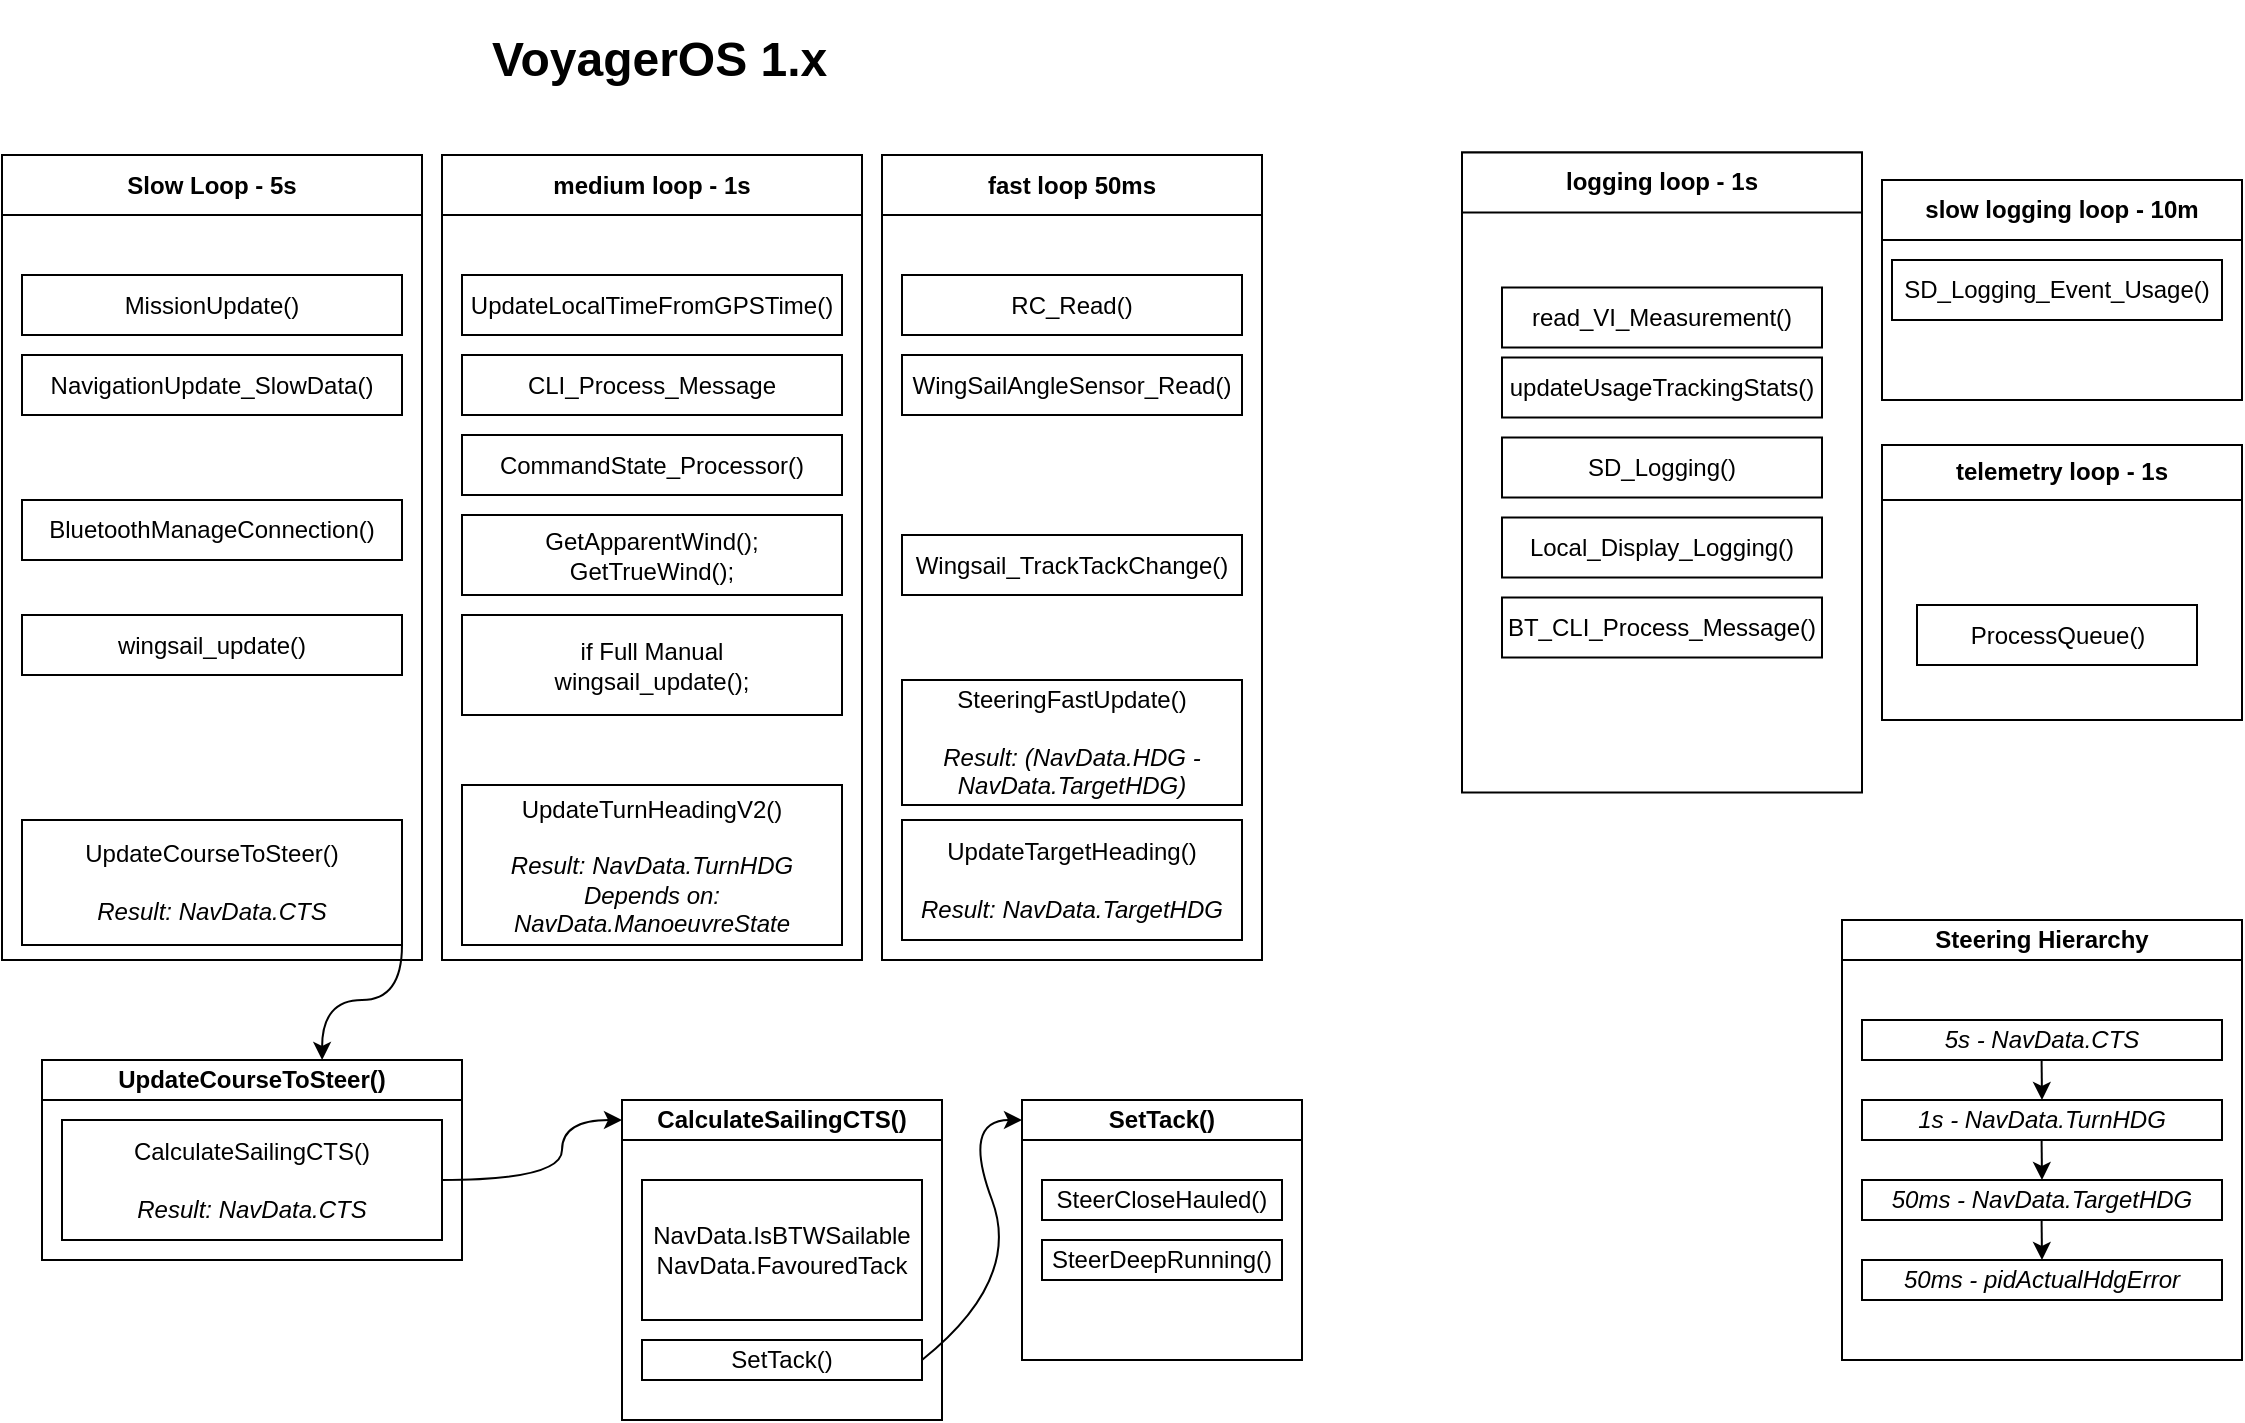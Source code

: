 <mxfile version="14.1.8" type="device" pages="2"><diagram id="B-j6vuQau304qGNzD8q0" name="Page-1"><mxGraphModel dx="1550" dy="866" grid="1" gridSize="10" guides="1" tooltips="1" connect="1" arrows="1" fold="1" page="1" pageScale="1" pageWidth="1169" pageHeight="827" math="0" shadow="0"><root><mxCell id="0"/><mxCell id="1" parent="0"/><mxCell id="0zf4ALN26BLQmoiENGJG-14" value="" style="rounded=0;whiteSpace=wrap;html=1;" vertex="1" parent="1"><mxGeometry x="520" y="580" width="140" height="130" as="geometry"/></mxCell><mxCell id="0zf4ALN26BLQmoiENGJG-13" value="" style="rounded=0;whiteSpace=wrap;html=1;" vertex="1" parent="1"><mxGeometry x="320" y="580" width="160" height="160" as="geometry"/></mxCell><mxCell id="0zf4ALN26BLQmoiENGJG-3" value="" style="rounded=0;whiteSpace=wrap;html=1;" vertex="1" parent="1"><mxGeometry x="30" y="560" width="210" height="100" as="geometry"/></mxCell><mxCell id="EbC22wVmq6swju2A2F3U-46" value="" style="rounded=0;whiteSpace=wrap;html=1;" vertex="1" parent="1"><mxGeometry x="930" y="490" width="200" height="220" as="geometry"/></mxCell><mxCell id="EbC22wVmq6swju2A2F3U-40" value="" style="rounded=0;whiteSpace=wrap;html=1;" vertex="1" parent="1"><mxGeometry x="10" y="107.5" width="210" height="402.5" as="geometry"/></mxCell><mxCell id="EbC22wVmq6swju2A2F3U-39" value="" style="rounded=0;whiteSpace=wrap;html=1;" vertex="1" parent="1"><mxGeometry x="230" y="107.5" width="210" height="402.5" as="geometry"/></mxCell><mxCell id="EbC22wVmq6swju2A2F3U-38" value="" style="rounded=0;whiteSpace=wrap;html=1;" vertex="1" parent="1"><mxGeometry x="450" y="107.5" width="190" height="402.5" as="geometry"/></mxCell><mxCell id="EbC22wVmq6swju2A2F3U-37" value="" style="rounded=0;whiteSpace=wrap;html=1;" vertex="1" parent="1"><mxGeometry x="950" y="120" width="180" height="110" as="geometry"/></mxCell><mxCell id="EbC22wVmq6swju2A2F3U-36" value="" style="rounded=0;whiteSpace=wrap;html=1;" vertex="1" parent="1"><mxGeometry x="950" y="252.5" width="180" height="137.5" as="geometry"/></mxCell><mxCell id="EbC22wVmq6swju2A2F3U-34" value="" style="rounded=0;whiteSpace=wrap;html=1;" vertex="1" parent="1"><mxGeometry x="740" y="106.25" width="200" height="320" as="geometry"/></mxCell><mxCell id="EbC22wVmq6swju2A2F3U-1" value="&lt;b&gt;Slow Loop - 5s&lt;/b&gt;" style="rounded=0;whiteSpace=wrap;html=1;" vertex="1" parent="1"><mxGeometry x="10" y="107.5" width="210" height="30" as="geometry"/></mxCell><mxCell id="EbC22wVmq6swju2A2F3U-2" value="&lt;b&gt;medium loop - 1s&lt;/b&gt;" style="rounded=0;whiteSpace=wrap;html=1;" vertex="1" parent="1"><mxGeometry x="230" y="107.5" width="210" height="30" as="geometry"/></mxCell><mxCell id="EbC22wVmq6swju2A2F3U-3" value="&lt;b&gt;fast loop 50ms&lt;/b&gt;" style="rounded=0;whiteSpace=wrap;html=1;" vertex="1" parent="1"><mxGeometry x="450" y="107.5" width="190" height="30" as="geometry"/></mxCell><mxCell id="EbC22wVmq6swju2A2F3U-4" value="&lt;b&gt;logging loop - 1s&lt;/b&gt;" style="rounded=0;whiteSpace=wrap;html=1;" vertex="1" parent="1"><mxGeometry x="740" y="106.25" width="200" height="30" as="geometry"/></mxCell><mxCell id="EbC22wVmq6swju2A2F3U-5" value="&lt;b&gt;slow logging loop - 10m&lt;/b&gt;" style="rounded=0;whiteSpace=wrap;html=1;" vertex="1" parent="1"><mxGeometry x="950" y="120" width="180" height="30" as="geometry"/></mxCell><mxCell id="EbC22wVmq6swju2A2F3U-6" value="&lt;b&gt;telemetry loop - 1s&lt;/b&gt;" style="rounded=0;whiteSpace=wrap;html=1;" vertex="1" parent="1"><mxGeometry x="950" y="252.5" width="180" height="27.5" as="geometry"/></mxCell><mxCell id="EbC22wVmq6swju2A2F3U-8" value="MissionUpdate()" style="rounded=0;whiteSpace=wrap;html=1;" vertex="1" parent="1"><mxGeometry x="20" y="167.5" width="190" height="30" as="geometry"/></mxCell><mxCell id="EbC22wVmq6swju2A2F3U-9" value="NavigationUpdate_SlowData()" style="rounded=0;whiteSpace=wrap;html=1;" vertex="1" parent="1"><mxGeometry x="20" y="207.5" width="190" height="30" as="geometry"/></mxCell><mxCell id="EbC22wVmq6swju2A2F3U-10" value="UpdateCourseToSteer()&lt;br&gt;&lt;br&gt;&lt;i&gt;Result: NavData.CTS&lt;/i&gt;" style="rounded=0;whiteSpace=wrap;html=1;" vertex="1" parent="1"><mxGeometry x="20" y="440" width="190" height="62.5" as="geometry"/></mxCell><mxCell id="EbC22wVmq6swju2A2F3U-11" value="BluetoothManageConnection()" style="rounded=0;whiteSpace=wrap;html=1;" vertex="1" parent="1"><mxGeometry x="20" y="280" width="190" height="30" as="geometry"/></mxCell><mxCell id="EbC22wVmq6swju2A2F3U-12" value="wingsail_update()" style="rounded=0;whiteSpace=wrap;html=1;" vertex="1" parent="1"><mxGeometry x="20" y="337.5" width="190" height="30" as="geometry"/></mxCell><mxCell id="EbC22wVmq6swju2A2F3U-15" value="UpdateLocalTimeFromGPSTime()" style="rounded=0;whiteSpace=wrap;html=1;" vertex="1" parent="1"><mxGeometry x="240" y="167.5" width="190" height="30" as="geometry"/></mxCell><mxCell id="EbC22wVmq6swju2A2F3U-16" value="CLI_Process_Message" style="rounded=0;whiteSpace=wrap;html=1;" vertex="1" parent="1"><mxGeometry x="240" y="207.5" width="190" height="30" as="geometry"/></mxCell><mxCell id="EbC22wVmq6swju2A2F3U-17" value="CommandState_Processor()" style="rounded=0;whiteSpace=wrap;html=1;" vertex="1" parent="1"><mxGeometry x="240" y="247.5" width="190" height="30" as="geometry"/></mxCell><mxCell id="EbC22wVmq6swju2A2F3U-18" value="GetApparentWind();&#9;GetTrueWind();" style="rounded=0;whiteSpace=wrap;html=1;" vertex="1" parent="1"><mxGeometry x="240" y="287.5" width="190" height="40" as="geometry"/></mxCell><mxCell id="EbC22wVmq6swju2A2F3U-19" value="if Full Manual &lt;br&gt;wingsail_update();" style="rounded=0;whiteSpace=wrap;html=1;" vertex="1" parent="1"><mxGeometry x="240" y="337.5" width="190" height="50" as="geometry"/></mxCell><mxCell id="EbC22wVmq6swju2A2F3U-20" value="UpdateTurnHeadingV2()&lt;br&gt;&lt;br&gt;&lt;i&gt;Result: NavData.TurnHDG&lt;br&gt;Depends on: NavData.ManoeuvreState&lt;br&gt;&lt;/i&gt;" style="rounded=0;whiteSpace=wrap;html=1;" vertex="1" parent="1"><mxGeometry x="240" y="422.5" width="190" height="80" as="geometry"/></mxCell><mxCell id="EbC22wVmq6swju2A2F3U-22" value="UpdateTargetHeading()&lt;br&gt;&lt;br&gt;&lt;i&gt;Result: NavData.TargetHDG&lt;/i&gt;" style="rounded=0;whiteSpace=wrap;html=1;" vertex="1" parent="1"><mxGeometry x="460" y="440" width="170" height="60" as="geometry"/></mxCell><mxCell id="EbC22wVmq6swju2A2F3U-23" value="RC_Read()" style="rounded=0;whiteSpace=wrap;html=1;" vertex="1" parent="1"><mxGeometry x="460" y="167.5" width="170" height="30" as="geometry"/></mxCell><mxCell id="EbC22wVmq6swju2A2F3U-24" value="SteeringFastUpdate()&lt;br&gt;&lt;br&gt;&lt;i&gt;Result: (NavData.HDG - NavData.TargetHDG)&lt;/i&gt;" style="rounded=0;whiteSpace=wrap;html=1;" vertex="1" parent="1"><mxGeometry x="460" y="370" width="170" height="62.5" as="geometry"/></mxCell><mxCell id="EbC22wVmq6swju2A2F3U-25" value="WingSailAngleSensor_Read()" style="rounded=0;whiteSpace=wrap;html=1;" vertex="1" parent="1"><mxGeometry x="460" y="207.5" width="170" height="30" as="geometry"/></mxCell><mxCell id="EbC22wVmq6swju2A2F3U-26" value="Wingsail_TrackTackChange()" style="rounded=0;whiteSpace=wrap;html=1;" vertex="1" parent="1"><mxGeometry x="460" y="297.5" width="170" height="30" as="geometry"/></mxCell><mxCell id="EbC22wVmq6swju2A2F3U-27" value="read_VI_Measurement()" style="rounded=0;whiteSpace=wrap;html=1;" vertex="1" parent="1"><mxGeometry x="760" y="173.75" width="160" height="30" as="geometry"/></mxCell><mxCell id="EbC22wVmq6swju2A2F3U-28" value="updateUsageTrackingStats()" style="rounded=0;whiteSpace=wrap;html=1;" vertex="1" parent="1"><mxGeometry x="760" y="208.75" width="160" height="30" as="geometry"/></mxCell><mxCell id="EbC22wVmq6swju2A2F3U-29" value="SD_Logging()" style="rounded=0;whiteSpace=wrap;html=1;" vertex="1" parent="1"><mxGeometry x="760" y="248.75" width="160" height="30" as="geometry"/></mxCell><mxCell id="EbC22wVmq6swju2A2F3U-30" value="Local_Display_Logging()" style="rounded=0;whiteSpace=wrap;html=1;" vertex="1" parent="1"><mxGeometry x="760" y="288.75" width="160" height="30" as="geometry"/></mxCell><mxCell id="EbC22wVmq6swju2A2F3U-31" value="BT_CLI_Process_Message()" style="rounded=0;whiteSpace=wrap;html=1;" vertex="1" parent="1"><mxGeometry x="760" y="328.75" width="160" height="30" as="geometry"/></mxCell><mxCell id="EbC22wVmq6swju2A2F3U-32" value="SD_Logging_Event_Usage()" style="rounded=0;whiteSpace=wrap;html=1;" vertex="1" parent="1"><mxGeometry x="955" y="160" width="165" height="30" as="geometry"/></mxCell><mxCell id="EbC22wVmq6swju2A2F3U-33" value="ProcessQueue()" style="rounded=0;whiteSpace=wrap;html=1;" vertex="1" parent="1"><mxGeometry x="967.5" y="332.5" width="140" height="30" as="geometry"/></mxCell><mxCell id="EbC22wVmq6swju2A2F3U-41" value="&lt;h1&gt;VoyagerOS 1.x&lt;/h1&gt;&lt;p&gt;&lt;br&gt;&lt;/p&gt;" style="text;html=1;strokeColor=none;fillColor=none;spacing=5;spacingTop=-20;whiteSpace=wrap;overflow=hidden;rounded=0;" vertex="1" parent="1"><mxGeometry x="250" y="40" width="190" height="50" as="geometry"/></mxCell><mxCell id="EbC22wVmq6swju2A2F3U-45" value="&lt;b&gt;Steering Hierarchy&lt;/b&gt;" style="rounded=0;whiteSpace=wrap;html=1;" vertex="1" parent="1"><mxGeometry x="930" y="490" width="200" height="20" as="geometry"/></mxCell><mxCell id="EbC22wVmq6swju2A2F3U-47" value="&lt;i&gt;5s - NavData.CTS&lt;/i&gt;" style="rounded=0;whiteSpace=wrap;html=1;" vertex="1" parent="1"><mxGeometry x="940" y="540" width="180" height="20" as="geometry"/></mxCell><mxCell id="EbC22wVmq6swju2A2F3U-48" value="&lt;i&gt;1s - NavData.TurnHDG&lt;/i&gt;" style="rounded=0;whiteSpace=wrap;html=1;" vertex="1" parent="1"><mxGeometry x="940" y="580" width="180" height="20" as="geometry"/></mxCell><mxCell id="EbC22wVmq6swju2A2F3U-49" value="&lt;i&gt;50ms - NavData.TargetHDG&lt;br&gt;&lt;/i&gt;" style="rounded=0;whiteSpace=wrap;html=1;" vertex="1" parent="1"><mxGeometry x="940" y="620" width="180" height="20" as="geometry"/></mxCell><mxCell id="EbC22wVmq6swju2A2F3U-50" value="&lt;i&gt;50ms - pidActualHdgError&lt;/i&gt;" style="rounded=0;whiteSpace=wrap;html=1;" vertex="1" parent="1"><mxGeometry x="940" y="660" width="180" height="20" as="geometry"/></mxCell><mxCell id="EbC22wVmq6swju2A2F3U-53" value="" style="endArrow=classic;html=1;entryX=0.5;entryY=0;entryDx=0;entryDy=0;" edge="1" parent="1" target="EbC22wVmq6swju2A2F3U-48"><mxGeometry width="50" height="50" relative="1" as="geometry"><mxPoint x="1029.8" y="560" as="sourcePoint"/><mxPoint x="1030" y="570" as="targetPoint"/></mxGeometry></mxCell><mxCell id="EbC22wVmq6swju2A2F3U-55" value="" style="endArrow=classic;html=1;entryX=0.5;entryY=0;entryDx=0;entryDy=0;" edge="1" parent="1"><mxGeometry width="50" height="50" relative="1" as="geometry"><mxPoint x="1029.8" y="600" as="sourcePoint"/><mxPoint x="1030" y="620" as="targetPoint"/></mxGeometry></mxCell><mxCell id="EbC22wVmq6swju2A2F3U-56" value="" style="endArrow=classic;html=1;entryX=0.5;entryY=0;entryDx=0;entryDy=0;" edge="1" parent="1"><mxGeometry width="50" height="50" relative="1" as="geometry"><mxPoint x="1029.8" y="640" as="sourcePoint"/><mxPoint x="1030" y="660" as="targetPoint"/></mxGeometry></mxCell><mxCell id="0zf4ALN26BLQmoiENGJG-1" value="&lt;b&gt;UpdateCourseToSteer()&lt;/b&gt;" style="rounded=0;whiteSpace=wrap;html=1;" vertex="1" parent="1"><mxGeometry x="30" y="560" width="210" height="20" as="geometry"/></mxCell><mxCell id="0zf4ALN26BLQmoiENGJG-2" value="CalculateSailingCTS()&lt;br&gt;&lt;br&gt;&lt;i&gt;Result: NavData.CTS&lt;/i&gt;" style="rounded=0;whiteSpace=wrap;html=1;" vertex="1" parent="1"><mxGeometry x="40" y="590" width="190" height="60" as="geometry"/></mxCell><mxCell id="0zf4ALN26BLQmoiENGJG-4" value="&lt;b&gt;CalculateSailingCTS()&lt;/b&gt;" style="rounded=0;whiteSpace=wrap;html=1;" vertex="1" parent="1"><mxGeometry x="320" y="580" width="160" height="20" as="geometry"/></mxCell><mxCell id="0zf4ALN26BLQmoiENGJG-5" value="NavData.IsBTWSailable&lt;br&gt;NavData.FavouredTack" style="rounded=0;whiteSpace=wrap;html=1;" vertex="1" parent="1"><mxGeometry x="330" y="620" width="140" height="70" as="geometry"/></mxCell><mxCell id="0zf4ALN26BLQmoiENGJG-6" value="SetTack()" style="rounded=0;whiteSpace=wrap;html=1;" vertex="1" parent="1"><mxGeometry x="330" y="700" width="140" height="20" as="geometry"/></mxCell><mxCell id="0zf4ALN26BLQmoiENGJG-7" value="" style="curved=1;endArrow=classic;html=1;exitX=1;exitY=1;exitDx=0;exitDy=0;entryX=0.667;entryY=0;entryDx=0;entryDy=0;entryPerimeter=0;" edge="1" parent="1" source="EbC22wVmq6swju2A2F3U-10" target="0zf4ALN26BLQmoiENGJG-1"><mxGeometry width="50" height="50" relative="1" as="geometry"><mxPoint x="260" y="550" as="sourcePoint"/><mxPoint x="340" y="650" as="targetPoint"/><Array as="points"><mxPoint x="210" y="530"/><mxPoint x="170" y="530"/></Array></mxGeometry></mxCell><mxCell id="0zf4ALN26BLQmoiENGJG-8" value="" style="curved=1;endArrow=classic;html=1;entryX=0;entryY=0.5;entryDx=0;entryDy=0;" edge="1" parent="1" target="0zf4ALN26BLQmoiENGJG-4"><mxGeometry width="50" height="50" relative="1" as="geometry"><mxPoint x="230" y="620" as="sourcePoint"/><mxPoint x="280" y="570" as="targetPoint"/><Array as="points"><mxPoint x="290" y="620"/><mxPoint x="290" y="590"/></Array></mxGeometry></mxCell><mxCell id="0zf4ALN26BLQmoiENGJG-9" value="&lt;b&gt;SetTack()&lt;/b&gt;" style="rounded=0;whiteSpace=wrap;html=1;" vertex="1" parent="1"><mxGeometry x="520" y="580" width="140" height="20" as="geometry"/></mxCell><mxCell id="0zf4ALN26BLQmoiENGJG-10" value="SteerCloseHauled()" style="rounded=0;whiteSpace=wrap;html=1;" vertex="1" parent="1"><mxGeometry x="530" y="620" width="120" height="20" as="geometry"/></mxCell><mxCell id="0zf4ALN26BLQmoiENGJG-11" value="SteerDeepRunning()" style="rounded=0;whiteSpace=wrap;html=1;" vertex="1" parent="1"><mxGeometry x="530" y="650" width="120" height="20" as="geometry"/></mxCell><mxCell id="0zf4ALN26BLQmoiENGJG-12" value="" style="curved=1;endArrow=classic;html=1;entryX=0;entryY=0.5;entryDx=0;entryDy=0;" edge="1" parent="1" target="0zf4ALN26BLQmoiENGJG-9"><mxGeometry width="50" height="50" relative="1" as="geometry"><mxPoint x="470" y="710" as="sourcePoint"/><mxPoint x="520" y="660" as="targetPoint"/><Array as="points"><mxPoint x="520" y="670"/><mxPoint x="490" y="590"/></Array></mxGeometry></mxCell></root></mxGraphModel></diagram><diagram id="HqcDm8u0cBSlBayh3FqP" name="Page-2"><mxGraphModel dx="1550" dy="866" grid="1" gridSize="10" guides="1" tooltips="1" connect="1" arrows="1" fold="1" page="1" pageScale="1" pageWidth="1169" pageHeight="827" math="0" shadow="0"><root><mxCell id="l9oC90bCCcWw3kmLRS55-0"/><mxCell id="l9oC90bCCcWw3kmLRS55-1" parent="l9oC90bCCcWw3kmLRS55-0"/></root></mxGraphModel></diagram></mxfile>